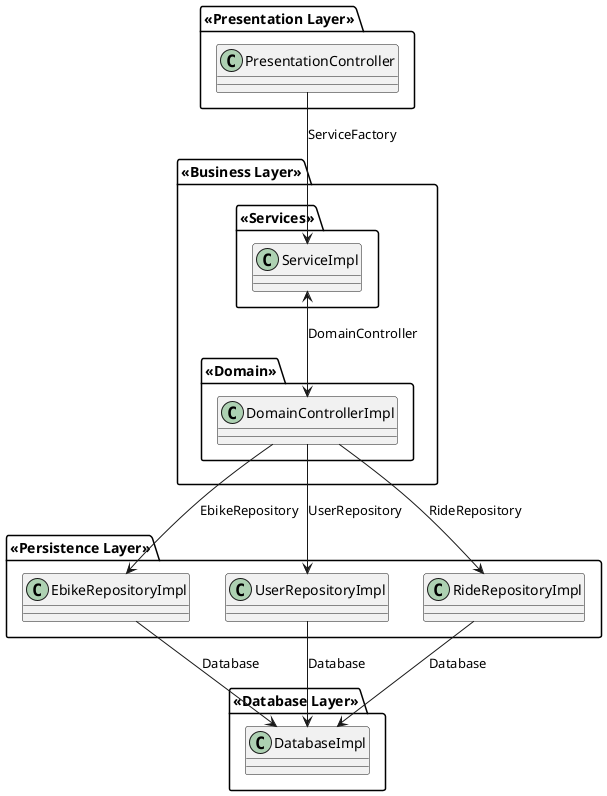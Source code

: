 @startuml
package "<<Presentation Layer>>" {
  class PresentationController
}

package "<<Business Layer>>" {
  package "<<Services>>" {
    class ServiceImpl
  }

  package "<<Domain>>" {
    class DomainControllerImpl
  }

  ServiceImpl <--> DomainControllerImpl : DomainController
}

package "<<Persistence Layer>>" {
  class EbikeRepositoryImpl
    class UserRepositoryImpl
    class RideRepositoryImpl
}

package "<<Database Layer>>" {
  class DatabaseImpl
}


PresentationController --> ServiceImpl : ServiceFactory
DomainControllerImpl--> EbikeRepositoryImpl : EbikeRepository
DomainControllerImpl--> RideRepositoryImpl : RideRepository
DomainControllerImpl--> UserRepositoryImpl : UserRepository
EbikeRepositoryImpl --> DatabaseImpl : Database
RideRepositoryImpl --> DatabaseImpl : Database
UserRepositoryImpl --> DatabaseImpl : Database

@enduml

